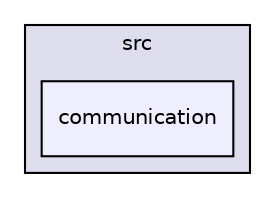 digraph "src/communication" {
  compound=true
  node [ fontsize="10", fontname="Helvetica"];
  edge [ labelfontsize="10", labelfontname="Helvetica"];
  subgraph clusterdir_68267d1309a1af8e8297ef4c3efbcdba {
    graph [ bgcolor="#ddddee", pencolor="black", label="src" fontname="Helvetica", fontsize="10", URL="dir_68267d1309a1af8e8297ef4c3efbcdba.html"]
  dir_6d2104db64b91953bbd7b8fedbb8a094 [shape=box, label="communication", style="filled", fillcolor="#eeeeff", pencolor="black", URL="dir_6d2104db64b91953bbd7b8fedbb8a094.html"];
  }
}
